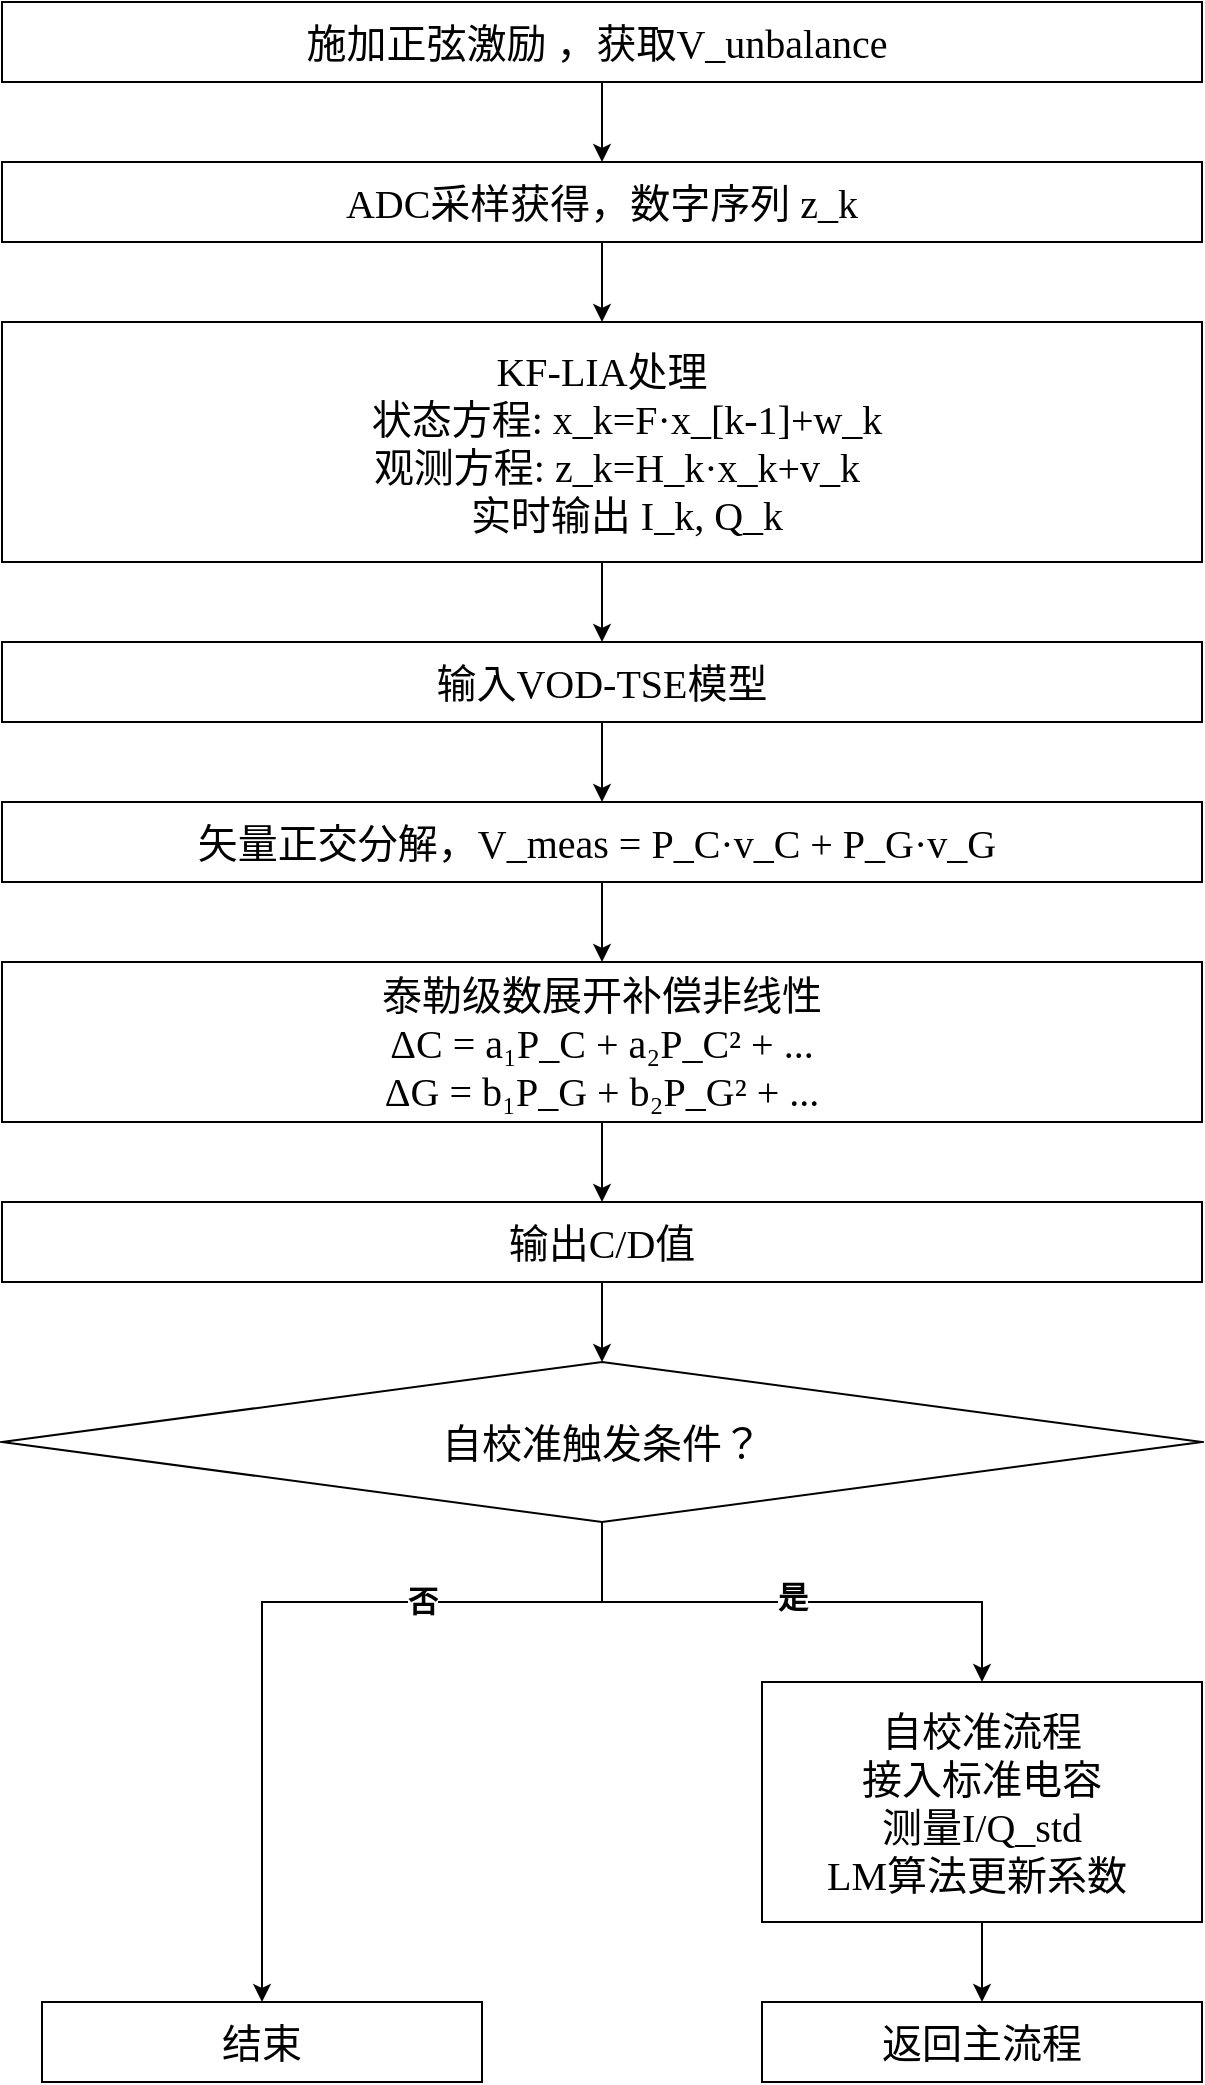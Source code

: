 <mxfile version="28.1.1">
  <diagram name="第 1 页" id="Kd_N4M90eKUCI-s-Nv34">
    <mxGraphModel dx="1782" dy="924" grid="1" gridSize="10" guides="1" tooltips="1" connect="1" arrows="1" fold="1" page="1" pageScale="1" pageWidth="1920" pageHeight="1200" math="0" shadow="0">
      <root>
        <mxCell id="0" />
        <mxCell id="1" parent="0" />
        <mxCell id="S8SSX4Sj8_gAmMkmtofV-30" value="" style="edgeStyle=orthogonalEdgeStyle;rounded=0;orthogonalLoop=1;jettySize=auto;html=1;fontFamily=Times New Roman;" edge="1" parent="1" source="S8SSX4Sj8_gAmMkmtofV-28" target="S8SSX4Sj8_gAmMkmtofV-29">
          <mxGeometry relative="1" as="geometry" />
        </mxCell>
        <mxCell id="S8SSX4Sj8_gAmMkmtofV-28" value="&lt;div&gt;&lt;font style=&quot;font-size: 20px;&quot;&gt;施加正弦激励 ，&lt;span style=&quot;background-color: transparent; color: light-dark(rgb(0, 0, 0), rgb(255, 255, 255));&quot;&gt;获取V_unbalance&amp;nbsp;&lt;/span&gt;&lt;/font&gt;&lt;/div&gt;" style="rounded=0;whiteSpace=wrap;html=1;fontFamily=Times New Roman;" vertex="1" parent="1">
          <mxGeometry x="880" y="200" width="600" height="40" as="geometry" />
        </mxCell>
        <mxCell id="S8SSX4Sj8_gAmMkmtofV-32" value="" style="edgeStyle=orthogonalEdgeStyle;rounded=0;orthogonalLoop=1;jettySize=auto;html=1;fontFamily=Times New Roman;" edge="1" parent="1" source="S8SSX4Sj8_gAmMkmtofV-29" target="S8SSX4Sj8_gAmMkmtofV-31">
          <mxGeometry relative="1" as="geometry" />
        </mxCell>
        <mxCell id="S8SSX4Sj8_gAmMkmtofV-29" value="&lt;div&gt;&lt;span style=&quot;font-size: 20px;&quot;&gt;ADC采样获得，&lt;/span&gt;&lt;span style=&quot;font-size: 20px; background-color: transparent; color: light-dark(rgb(0, 0, 0), rgb(255, 255, 255));&quot;&gt;数字序列 z_k&lt;/span&gt;&lt;/div&gt;" style="rounded=0;whiteSpace=wrap;html=1;fontFamily=Times New Roman;" vertex="1" parent="1">
          <mxGeometry x="880" y="280" width="600" height="40" as="geometry" />
        </mxCell>
        <mxCell id="S8SSX4Sj8_gAmMkmtofV-34" value="" style="edgeStyle=orthogonalEdgeStyle;rounded=0;orthogonalLoop=1;jettySize=auto;html=1;fontFamily=Times New Roman;" edge="1" parent="1" source="S8SSX4Sj8_gAmMkmtofV-31" target="S8SSX4Sj8_gAmMkmtofV-33">
          <mxGeometry relative="1" as="geometry" />
        </mxCell>
        <mxCell id="S8SSX4Sj8_gAmMkmtofV-31" value="&lt;div&gt;&lt;span style=&quot;font-size: 20px;&quot;&gt;KF-LIA处理&lt;/span&gt;&lt;/div&gt;&lt;div&gt;&lt;span style=&quot;font-size: 20px;&quot;&gt;&amp;nbsp; &amp;nbsp; &amp;nbsp;状态方程: x_k=F·x_[&lt;/span&gt;&lt;span style=&quot;font-size: 20px; background-color: transparent; color: light-dark(rgb(0, 0, 0), rgb(255, 255, 255));&quot;&gt;k-1&lt;/span&gt;&lt;span style=&quot;font-size: 20px; background-color: transparent; color: light-dark(rgb(0, 0, 0), rgb(255, 255, 255));&quot;&gt;]+w_k&lt;/span&gt;&lt;/div&gt;&lt;div&gt;&lt;span style=&quot;font-size: 20px;&quot;&gt;&amp;nbsp; &amp;nbsp;观测方程: z_k=H_k·x_k+v_k&lt;/span&gt;&lt;/div&gt;&lt;div&gt;&lt;span style=&quot;font-size: 20px;&quot;&gt;&amp;nbsp; &amp;nbsp; &amp;nbsp;实时输出 I_k, Q_k&lt;/span&gt;&lt;/div&gt;" style="rounded=0;whiteSpace=wrap;html=1;fontFamily=Times New Roman;" vertex="1" parent="1">
          <mxGeometry x="880" y="360" width="600" height="120" as="geometry" />
        </mxCell>
        <mxCell id="S8SSX4Sj8_gAmMkmtofV-38" value="" style="edgeStyle=orthogonalEdgeStyle;rounded=0;orthogonalLoop=1;jettySize=auto;html=1;fontFamily=Times New Roman;" edge="1" parent="1" source="S8SSX4Sj8_gAmMkmtofV-33" target="S8SSX4Sj8_gAmMkmtofV-37">
          <mxGeometry relative="1" as="geometry" />
        </mxCell>
        <mxCell id="S8SSX4Sj8_gAmMkmtofV-33" value="&lt;span style=&quot;font-size: 20px;&quot;&gt;输入VOD-TSE模型&lt;/span&gt;" style="rounded=0;whiteSpace=wrap;html=1;fontFamily=Times New Roman;" vertex="1" parent="1">
          <mxGeometry x="880" y="520" width="600" height="40" as="geometry" />
        </mxCell>
        <mxCell id="S8SSX4Sj8_gAmMkmtofV-40" value="" style="edgeStyle=orthogonalEdgeStyle;rounded=0;orthogonalLoop=1;jettySize=auto;html=1;" edge="1" parent="1" source="S8SSX4Sj8_gAmMkmtofV-37" target="S8SSX4Sj8_gAmMkmtofV-39">
          <mxGeometry relative="1" as="geometry" />
        </mxCell>
        <mxCell id="S8SSX4Sj8_gAmMkmtofV-37" value="&lt;span style=&quot;font-size: 20px;&quot;&gt;矢量正交分解，V_meas = P_C·v_C + P_G·v_G&amp;nbsp;&lt;/span&gt;" style="rounded=0;whiteSpace=wrap;html=1;fontFamily=Times New Roman;" vertex="1" parent="1">
          <mxGeometry x="880" y="600" width="600" height="40" as="geometry" />
        </mxCell>
        <mxCell id="S8SSX4Sj8_gAmMkmtofV-44" value="" style="edgeStyle=orthogonalEdgeStyle;rounded=0;orthogonalLoop=1;jettySize=auto;html=1;" edge="1" parent="1" source="S8SSX4Sj8_gAmMkmtofV-39" target="S8SSX4Sj8_gAmMkmtofV-43">
          <mxGeometry relative="1" as="geometry" />
        </mxCell>
        <mxCell id="S8SSX4Sj8_gAmMkmtofV-39" value="&lt;span style=&quot;font-size: 20px;&quot;&gt;泰勒级数展开补偿非线性&lt;/span&gt;&lt;div&gt;&lt;span style=&quot;font-size: 20px;&quot;&gt;ΔC = a₁P_C + a₂P_C² + ...&lt;/span&gt;&lt;/div&gt;&lt;div&gt;&lt;span style=&quot;font-size: 20px;&quot;&gt;ΔG = b₁P_G + b₂P_G² + ...&lt;/span&gt;&lt;/div&gt;" style="rounded=0;whiteSpace=wrap;html=1;fontFamily=Times New Roman;" vertex="1" parent="1">
          <mxGeometry x="880" y="680" width="600" height="80" as="geometry" />
        </mxCell>
        <mxCell id="S8SSX4Sj8_gAmMkmtofV-54" value="" style="edgeStyle=orthogonalEdgeStyle;rounded=0;orthogonalLoop=1;jettySize=auto;html=1;" edge="1" parent="1" source="S8SSX4Sj8_gAmMkmtofV-43" target="S8SSX4Sj8_gAmMkmtofV-45">
          <mxGeometry relative="1" as="geometry" />
        </mxCell>
        <mxCell id="S8SSX4Sj8_gAmMkmtofV-43" value="&lt;span style=&quot;font-size: 20px;&quot;&gt;输出C/D值&lt;/span&gt;" style="rounded=0;whiteSpace=wrap;html=1;fontFamily=Times New Roman;" vertex="1" parent="1">
          <mxGeometry x="880" y="800" width="600" height="40" as="geometry" />
        </mxCell>
        <mxCell id="S8SSX4Sj8_gAmMkmtofV-53" style="edgeStyle=orthogonalEdgeStyle;rounded=0;orthogonalLoop=1;jettySize=auto;html=1;exitX=0.5;exitY=1;exitDx=0;exitDy=0;exitPerimeter=0;entryX=0.5;entryY=0;entryDx=0;entryDy=0;" edge="1" parent="1" source="S8SSX4Sj8_gAmMkmtofV-45" target="S8SSX4Sj8_gAmMkmtofV-52">
          <mxGeometry relative="1" as="geometry" />
        </mxCell>
        <mxCell id="S8SSX4Sj8_gAmMkmtofV-60" value="是" style="edgeLabel;html=1;align=center;verticalAlign=middle;resizable=0;points=[];fontStyle=1;fontSize=15;" vertex="1" connectable="0" parent="S8SSX4Sj8_gAmMkmtofV-53">
          <mxGeometry x="-0.001" y="3" relative="1" as="geometry">
            <mxPoint as="offset" />
          </mxGeometry>
        </mxCell>
        <mxCell id="S8SSX4Sj8_gAmMkmtofV-59" style="edgeStyle=orthogonalEdgeStyle;rounded=0;orthogonalLoop=1;jettySize=auto;html=1;exitX=0.5;exitY=1;exitDx=0;exitDy=0;exitPerimeter=0;entryX=0.5;entryY=0;entryDx=0;entryDy=0;" edge="1" parent="1" source="S8SSX4Sj8_gAmMkmtofV-45" target="S8SSX4Sj8_gAmMkmtofV-58">
          <mxGeometry relative="1" as="geometry">
            <Array as="points">
              <mxPoint x="1180" y="1000" />
              <mxPoint x="1010" y="1000" />
            </Array>
          </mxGeometry>
        </mxCell>
        <mxCell id="S8SSX4Sj8_gAmMkmtofV-61" value="否" style="edgeLabel;html=1;align=center;verticalAlign=middle;resizable=0;points=[];fontStyle=1;fontSize=15;" vertex="1" connectable="0" parent="S8SSX4Sj8_gAmMkmtofV-59">
          <mxGeometry x="-0.424" y="-1" relative="1" as="geometry">
            <mxPoint x="-12" as="offset" />
          </mxGeometry>
        </mxCell>
        <mxCell id="S8SSX4Sj8_gAmMkmtofV-45" value="&lt;font style=&quot;font-size: 20px;&quot;&gt;自校准触发条件？&lt;/font&gt;" style="strokeWidth=1;html=1;shape=mxgraph.flowchart.decision;whiteSpace=wrap;fontFamily=Times New Roman;" vertex="1" parent="1">
          <mxGeometry x="880" y="880" width="600" height="80" as="geometry" />
        </mxCell>
        <mxCell id="S8SSX4Sj8_gAmMkmtofV-57" value="" style="edgeStyle=orthogonalEdgeStyle;rounded=0;orthogonalLoop=1;jettySize=auto;html=1;" edge="1" parent="1" source="S8SSX4Sj8_gAmMkmtofV-52" target="S8SSX4Sj8_gAmMkmtofV-56">
          <mxGeometry relative="1" as="geometry" />
        </mxCell>
        <mxCell id="S8SSX4Sj8_gAmMkmtofV-52" value="&lt;span style=&quot;font-size: 20px;&quot;&gt;自校准流程&lt;/span&gt;&lt;div&gt;&lt;span style=&quot;font-size: 20px;&quot;&gt;接入标准电容&lt;/span&gt;&lt;/div&gt;&lt;div&gt;&lt;span style=&quot;font-size: 20px;&quot;&gt;测量I/Q_std&lt;/span&gt;&lt;/div&gt;&lt;div&gt;&lt;span style=&quot;font-size: 20px;&quot;&gt;LM算法更新系数&amp;nbsp;&lt;/span&gt;&lt;/div&gt;" style="rounded=0;whiteSpace=wrap;html=1;fontFamily=Times New Roman;" vertex="1" parent="1">
          <mxGeometry x="1260" y="1040" width="220" height="120" as="geometry" />
        </mxCell>
        <mxCell id="S8SSX4Sj8_gAmMkmtofV-56" value="&lt;span style=&quot;font-size: 20px;&quot;&gt;返回主流程&lt;/span&gt;" style="rounded=0;whiteSpace=wrap;html=1;fontFamily=Times New Roman;" vertex="1" parent="1">
          <mxGeometry x="1260" y="1200" width="220" height="40" as="geometry" />
        </mxCell>
        <mxCell id="S8SSX4Sj8_gAmMkmtofV-58" value="&lt;span style=&quot;font-size: 20px;&quot;&gt;结束&lt;/span&gt;" style="rounded=0;whiteSpace=wrap;html=1;fontFamily=Times New Roman;" vertex="1" parent="1">
          <mxGeometry x="900" y="1200" width="220" height="40" as="geometry" />
        </mxCell>
      </root>
    </mxGraphModel>
  </diagram>
</mxfile>
